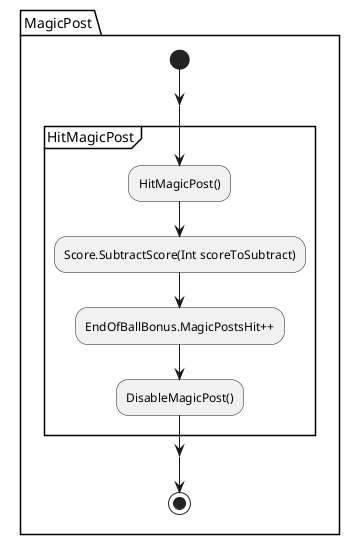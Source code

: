 
@startuml MagicPostActivityDiagram

package MagicPost {

    start

    split

        partition HitMagicPost {
            :HitMagicPost();

            :Score.SubtractScore(Int scoreToSubtract);
            :EndOfBallBonus.MagicPostsHit++;
            :DisableMagicPost();

        }

    end split


    stop

}


@enduml























